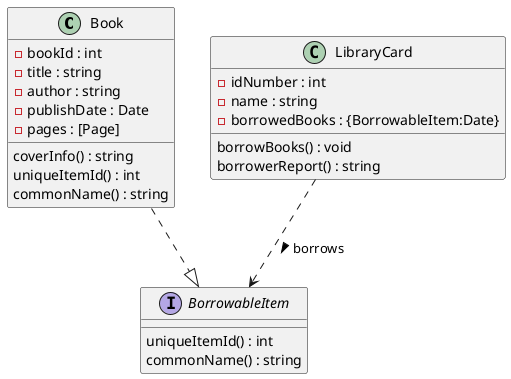 @startuml
class Book{
  -bookId : int
  -title : string
  -author : string
  -publishDate : Date
  -pages : [Page]
  coverInfo() : string
  uniqueItemId() : int
  commonName() : string
}

interface BorrowableItem{
  uniqueItemId() : int
  commonName() : string
}

class LibraryCard{
  -idNumber : int
  -name : string
  -borrowedBooks : {BorrowableItem:Date}
  borrowBooks() : void
  borrowerReport() : string
}

Book ..|> BorrowableItem
LibraryCard ..> BorrowableItem : borrows >

@enduml
